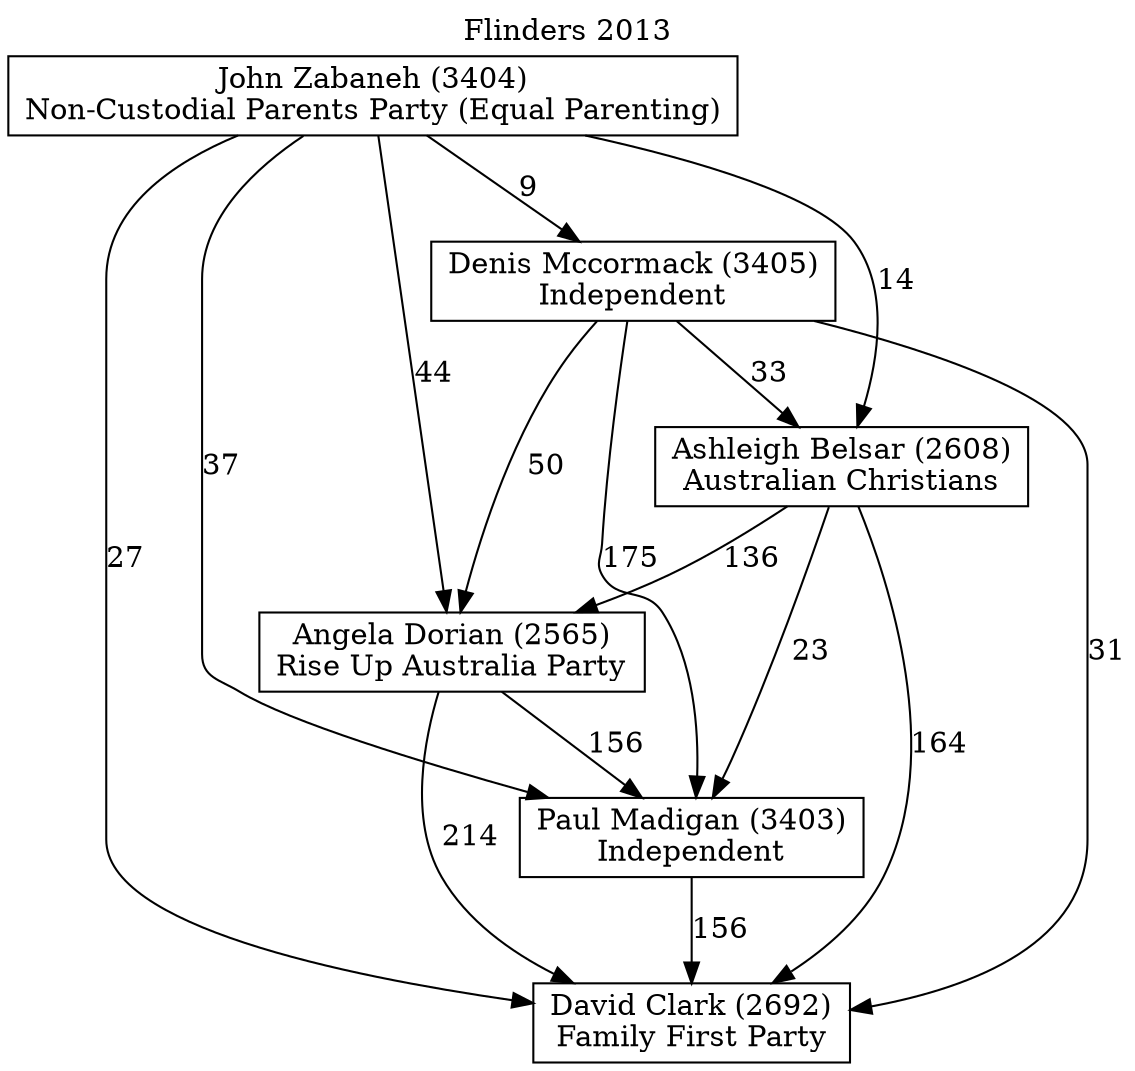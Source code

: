 // House preference flow
digraph "David Clark (2692)_Flinders_2013" {
	graph [label="Flinders 2013" labelloc=t mclimit=2]
	node [shape=box]
	"David Clark (2692)" [label="David Clark (2692)
Family First Party"]
	"Paul Madigan (3403)" [label="Paul Madigan (3403)
Independent"]
	"Angela Dorian (2565)" [label="Angela Dorian (2565)
Rise Up Australia Party"]
	"Ashleigh Belsar (2608)" [label="Ashleigh Belsar (2608)
Australian Christians"]
	"Denis Mccormack (3405)" [label="Denis Mccormack (3405)
Independent"]
	"John Zabaneh (3404)" [label="John Zabaneh (3404)
Non-Custodial Parents Party (Equal Parenting)"]
	"Paul Madigan (3403)" -> "David Clark (2692)" [label=156]
	"Angela Dorian (2565)" -> "Paul Madigan (3403)" [label=156]
	"Ashleigh Belsar (2608)" -> "Angela Dorian (2565)" [label=136]
	"Denis Mccormack (3405)" -> "Ashleigh Belsar (2608)" [label=33]
	"John Zabaneh (3404)" -> "Denis Mccormack (3405)" [label=9]
	"Angela Dorian (2565)" -> "David Clark (2692)" [label=214]
	"Ashleigh Belsar (2608)" -> "David Clark (2692)" [label=164]
	"Denis Mccormack (3405)" -> "David Clark (2692)" [label=31]
	"John Zabaneh (3404)" -> "David Clark (2692)" [label=27]
	"John Zabaneh (3404)" -> "Ashleigh Belsar (2608)" [label=14]
	"Denis Mccormack (3405)" -> "Angela Dorian (2565)" [label=50]
	"John Zabaneh (3404)" -> "Angela Dorian (2565)" [label=44]
	"Ashleigh Belsar (2608)" -> "Paul Madigan (3403)" [label=23]
	"Denis Mccormack (3405)" -> "Paul Madigan (3403)" [label=175]
	"John Zabaneh (3404)" -> "Paul Madigan (3403)" [label=37]
}
